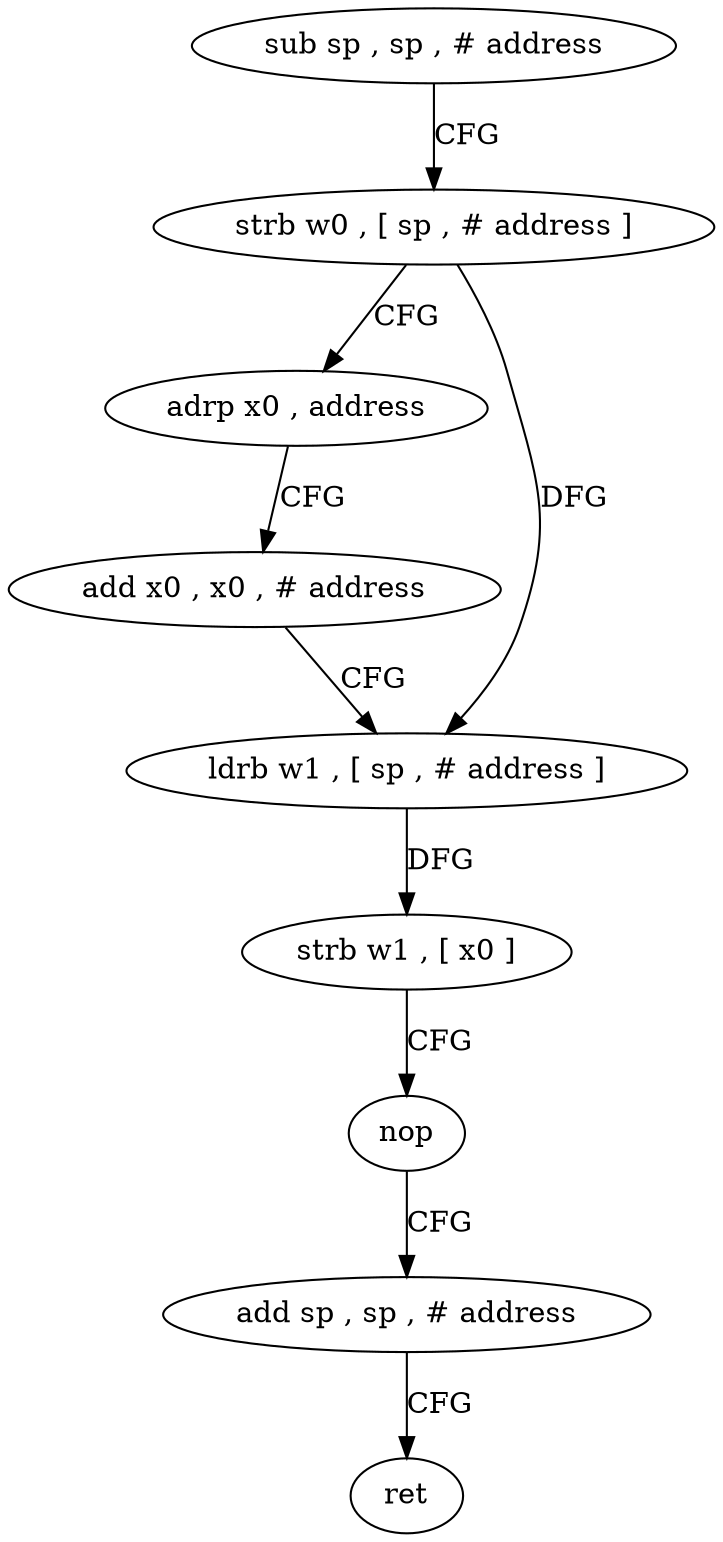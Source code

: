 digraph "func" {
"4299344" [label = "sub sp , sp , # address" ]
"4299348" [label = "strb w0 , [ sp , # address ]" ]
"4299352" [label = "adrp x0 , address" ]
"4299356" [label = "add x0 , x0 , # address" ]
"4299360" [label = "ldrb w1 , [ sp , # address ]" ]
"4299364" [label = "strb w1 , [ x0 ]" ]
"4299368" [label = "nop" ]
"4299372" [label = "add sp , sp , # address" ]
"4299376" [label = "ret" ]
"4299344" -> "4299348" [ label = "CFG" ]
"4299348" -> "4299352" [ label = "CFG" ]
"4299348" -> "4299360" [ label = "DFG" ]
"4299352" -> "4299356" [ label = "CFG" ]
"4299356" -> "4299360" [ label = "CFG" ]
"4299360" -> "4299364" [ label = "DFG" ]
"4299364" -> "4299368" [ label = "CFG" ]
"4299368" -> "4299372" [ label = "CFG" ]
"4299372" -> "4299376" [ label = "CFG" ]
}

